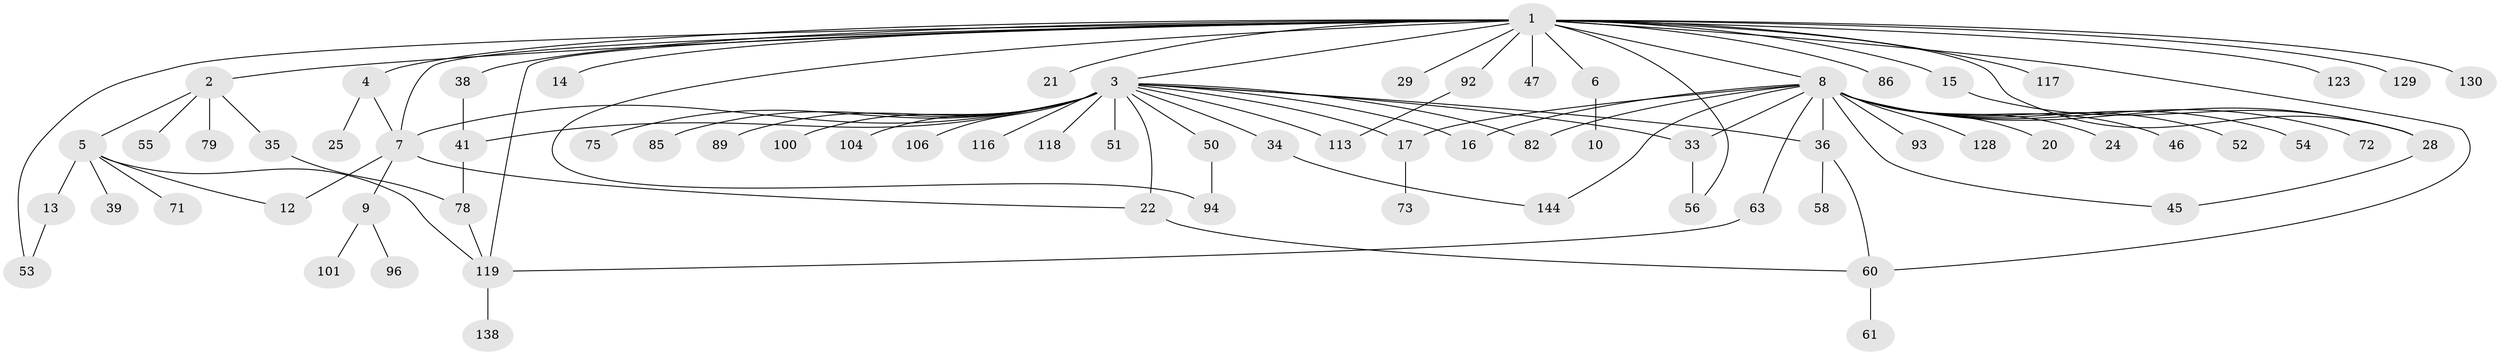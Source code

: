 // original degree distribution, {27: 0.00684931506849315, 5: 0.0273972602739726, 23: 0.00684931506849315, 3: 0.08904109589041095, 6: 0.0273972602739726, 2: 0.2671232876712329, 10: 0.00684931506849315, 16: 0.00684931506849315, 4: 0.06164383561643835, 1: 0.5}
// Generated by graph-tools (version 1.1) at 2025/14/03/09/25 04:14:43]
// undirected, 73 vertices, 96 edges
graph export_dot {
graph [start="1"]
  node [color=gray90,style=filled];
  1;
  2;
  3 [super="+30"];
  4;
  5;
  6;
  7 [super="+31+23+18+102+97"];
  8 [super="+11+19"];
  9 [super="+66"];
  10;
  12;
  13;
  14;
  15 [super="+27"];
  16;
  17 [super="+124+32"];
  20;
  21;
  22 [super="+64+133"];
  24 [super="+48"];
  25;
  28 [super="+69+112+37+59"];
  29;
  33;
  34 [super="+74"];
  35 [super="+135+76"];
  36 [super="+88+62+49+43"];
  38 [super="+40+84"];
  39;
  41 [super="+42+132+103+65"];
  45;
  46;
  47;
  50;
  51 [super="+143"];
  52;
  53 [super="+57+105"];
  54;
  55 [super="+77"];
  56 [super="+141"];
  58;
  60 [super="+139"];
  61;
  63;
  71 [super="+90"];
  72;
  73 [super="+98"];
  75 [super="+83"];
  78 [super="+145"];
  79;
  82;
  85 [super="+99"];
  86;
  89;
  92;
  93;
  94 [super="+107+110+126"];
  96;
  100;
  101;
  104;
  106;
  113 [super="+134"];
  116;
  117;
  118;
  119 [super="+136+120"];
  123;
  128;
  129;
  130;
  138;
  144;
  1 -- 2;
  1 -- 3;
  1 -- 4;
  1 -- 6;
  1 -- 7 [weight=2];
  1 -- 8 [weight=2];
  1 -- 14;
  1 -- 15;
  1 -- 21;
  1 -- 28 [weight=2];
  1 -- 29;
  1 -- 38;
  1 -- 47;
  1 -- 53;
  1 -- 56;
  1 -- 60;
  1 -- 86;
  1 -- 92;
  1 -- 94;
  1 -- 117;
  1 -- 119;
  1 -- 123;
  1 -- 129;
  1 -- 130;
  2 -- 5;
  2 -- 35;
  2 -- 55;
  2 -- 79;
  3 -- 16;
  3 -- 17;
  3 -- 22;
  3 -- 33;
  3 -- 34;
  3 -- 36;
  3 -- 41 [weight=2];
  3 -- 50;
  3 -- 51;
  3 -- 75;
  3 -- 82;
  3 -- 85;
  3 -- 89;
  3 -- 100;
  3 -- 104;
  3 -- 106;
  3 -- 113;
  3 -- 116;
  3 -- 118;
  3 -- 7;
  4 -- 7;
  4 -- 25;
  5 -- 12;
  5 -- 13;
  5 -- 39;
  5 -- 71;
  5 -- 119;
  6 -- 10;
  7 -- 9;
  7 -- 12;
  7 -- 22;
  8 -- 20;
  8 -- 24;
  8 -- 33;
  8 -- 45;
  8 -- 46;
  8 -- 52;
  8 -- 54;
  8 -- 63;
  8 -- 93;
  8 -- 128;
  8 -- 144;
  8 -- 36;
  8 -- 28;
  8 -- 17;
  8 -- 72;
  8 -- 82;
  8 -- 16;
  9 -- 96;
  9 -- 101;
  13 -- 53;
  15 -- 28;
  17 -- 73;
  22 -- 60;
  28 -- 45;
  33 -- 56;
  34 -- 144;
  35 -- 78;
  36 -- 58;
  36 -- 60;
  38 -- 41;
  41 -- 78;
  50 -- 94;
  60 -- 61;
  63 -- 119;
  78 -- 119;
  92 -- 113;
  119 -- 138;
}
